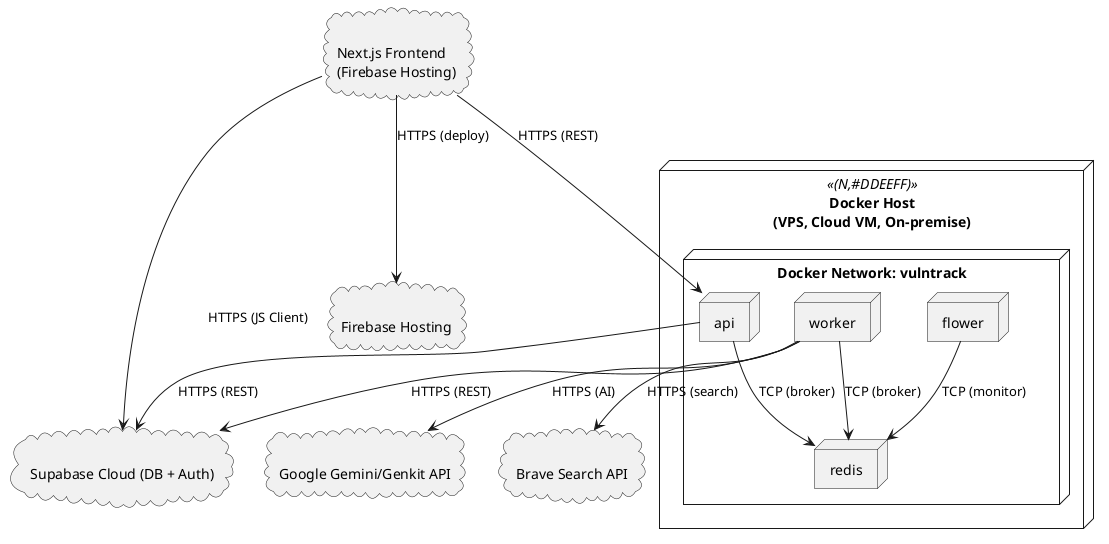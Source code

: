 @startuml
!define Node(name,desc) node name as "desc" << (N,#DDEEFF) >>
!define Ext(name,desc) cloud name as "desc" << (E,#DDDDDD) >>

' External Services
Ext(Supabase, "Supabase Cloud (DB + Auth)")
' [ICON: Supabase logo]
Ext(Gemini, "Google Gemini/Genkit API")
' [ICON: Google Gemini or generic AI/ML]
Ext(Brave, "Brave Search API")
' [ICON: Brave browser logo or generic search]
Ext(Firebase, "Firebase Hosting")
' [ICON: Firebase logo]

' Docker Host
Node(DockerHost, "Docker Host\n(VPS, Cloud VM, On-premise)"){
  ' [ICON: Docker whale or server rack]
  node "Docker Network: vulntrack" {
    node "api" as API
    ' [ICON: FastAPI logo or Python logo]
    node "worker" as Worker
    ' [ICON: Celery logo or gear/worker icon]
    node "flower" as Flower
    ' [ICON: Flower logo or dashboard/monitor icon]
    node "redis" as Redis
    ' [ICON: Redis logo]
  }
}

' Frontend (deployed separately)
Ext(Frontend, "Next.js Frontend\n(Firebase Hosting)")
' [ICON: Next.js logo, Tailwind CSS, ShadCN/UI]

' Connections
Frontend --> API : HTTPS (REST)
API --> Supabase : HTTPS (REST)
API --> Redis : TCP (broker)
Worker --> Redis : TCP (broker)
Worker --> Supabase : HTTPS (REST)
Worker --> Gemini : HTTPS (AI)
Worker --> Brave : HTTPS (search)
Flower --> Redis : TCP (monitor)
Frontend --> Supabase : HTTPS (JS Client)
Frontend --> Firebase : HTTPS (deploy)

@enduml